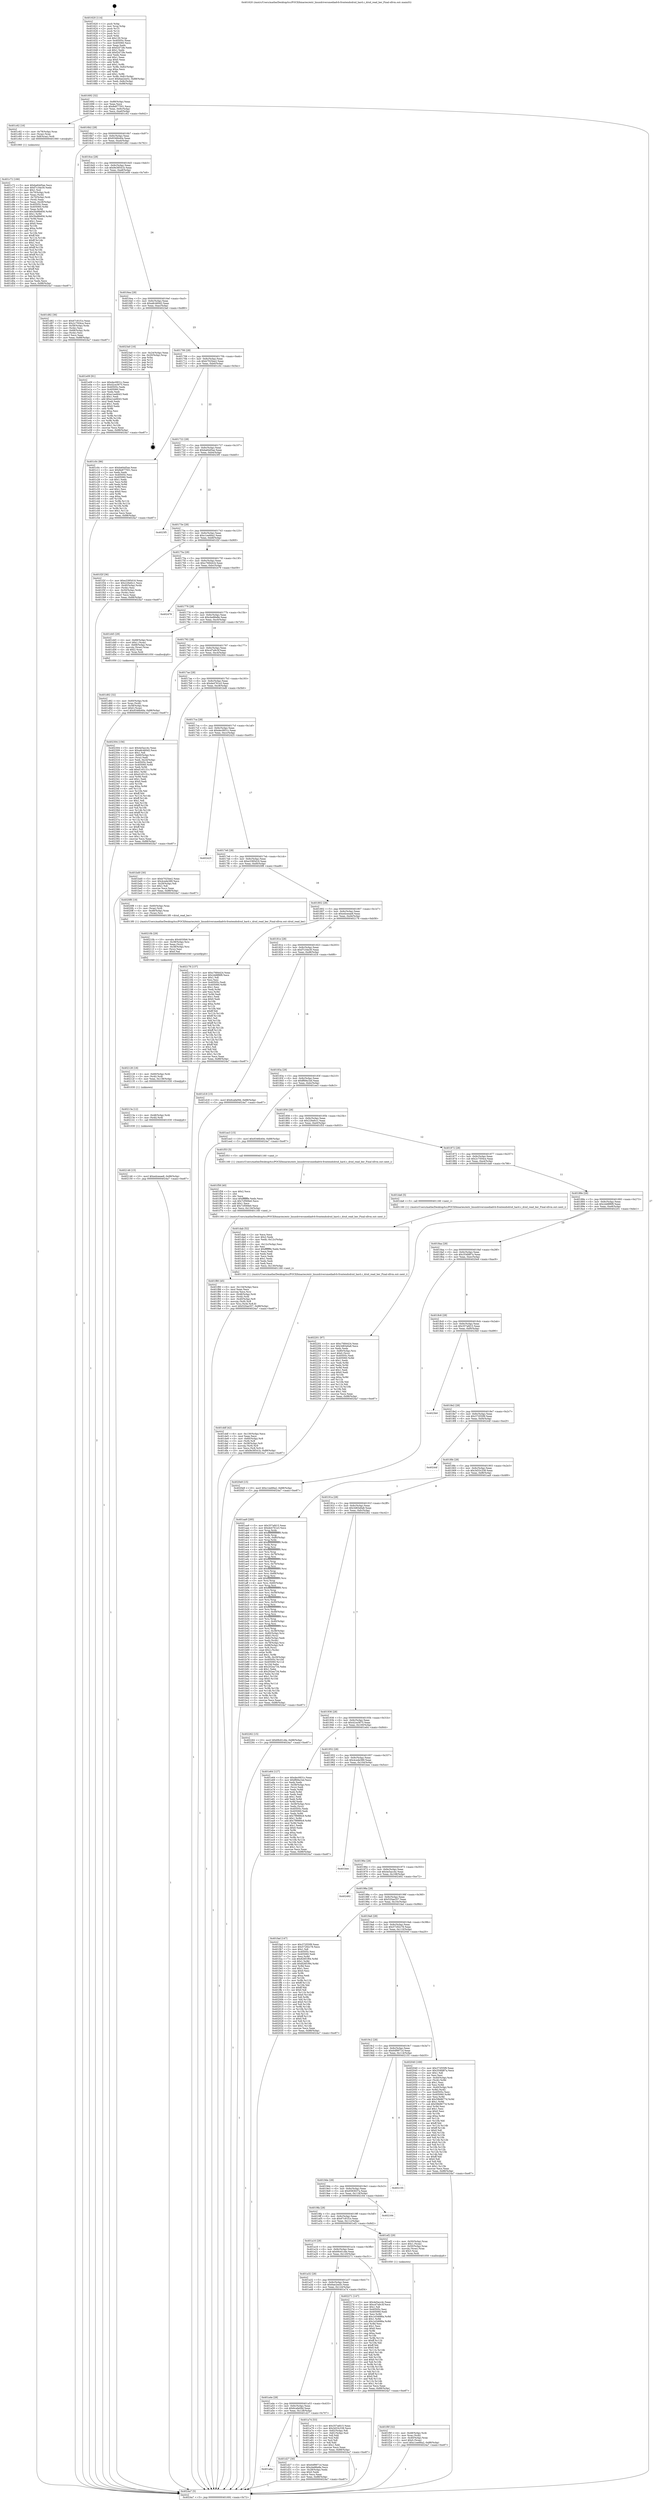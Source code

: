 digraph "0x401620" {
  label = "0x401620 (/mnt/c/Users/mathe/Desktop/tcc/POCII/binaries/extr_linuxdriversmediadvb-frontendsdrxd_hard.c_drxd_read_ber_Final-ollvm.out::main(0))"
  labelloc = "t"
  node[shape=record]

  Entry [label="",width=0.3,height=0.3,shape=circle,fillcolor=black,style=filled]
  "0x401692" [label="{
     0x401692 [32]\l
     | [instrs]\l
     &nbsp;&nbsp;0x401692 \<+6\>: mov -0x88(%rbp),%eax\l
     &nbsp;&nbsp;0x401698 \<+2\>: mov %eax,%ecx\l
     &nbsp;&nbsp;0x40169a \<+6\>: sub $0x8e877501,%ecx\l
     &nbsp;&nbsp;0x4016a0 \<+6\>: mov %eax,-0x9c(%rbp)\l
     &nbsp;&nbsp;0x4016a6 \<+6\>: mov %ecx,-0xa0(%rbp)\l
     &nbsp;&nbsp;0x4016ac \<+6\>: je 0000000000401c62 \<main+0x642\>\l
  }"]
  "0x401c62" [label="{
     0x401c62 [16]\l
     | [instrs]\l
     &nbsp;&nbsp;0x401c62 \<+4\>: mov -0x78(%rbp),%rax\l
     &nbsp;&nbsp;0x401c66 \<+3\>: mov (%rax),%rax\l
     &nbsp;&nbsp;0x401c69 \<+4\>: mov 0x8(%rax),%rdi\l
     &nbsp;&nbsp;0x401c6d \<+5\>: call 0000000000401060 \<atoi@plt\>\l
     | [calls]\l
     &nbsp;&nbsp;0x401060 \{1\} (unknown)\l
  }"]
  "0x4016b2" [label="{
     0x4016b2 [28]\l
     | [instrs]\l
     &nbsp;&nbsp;0x4016b2 \<+5\>: jmp 00000000004016b7 \<main+0x97\>\l
     &nbsp;&nbsp;0x4016b7 \<+6\>: mov -0x9c(%rbp),%eax\l
     &nbsp;&nbsp;0x4016bd \<+5\>: sub $0x9346b40e,%eax\l
     &nbsp;&nbsp;0x4016c2 \<+6\>: mov %eax,-0xa4(%rbp)\l
     &nbsp;&nbsp;0x4016c8 \<+6\>: je 0000000000401d82 \<main+0x762\>\l
  }"]
  Exit [label="",width=0.3,height=0.3,shape=circle,fillcolor=black,style=filled,peripheries=2]
  "0x401d82" [label="{
     0x401d82 [36]\l
     | [instrs]\l
     &nbsp;&nbsp;0x401d82 \<+5\>: mov $0x67c91f1e,%eax\l
     &nbsp;&nbsp;0x401d87 \<+5\>: mov $0x2c7504ce,%ecx\l
     &nbsp;&nbsp;0x401d8c \<+4\>: mov -0x58(%rbp),%rdx\l
     &nbsp;&nbsp;0x401d90 \<+2\>: mov (%rdx),%esi\l
     &nbsp;&nbsp;0x401d92 \<+4\>: mov -0x68(%rbp),%rdx\l
     &nbsp;&nbsp;0x401d96 \<+2\>: cmp (%rdx),%esi\l
     &nbsp;&nbsp;0x401d98 \<+3\>: cmovl %ecx,%eax\l
     &nbsp;&nbsp;0x401d9b \<+6\>: mov %eax,-0x88(%rbp)\l
     &nbsp;&nbsp;0x401da1 \<+5\>: jmp 00000000004024a7 \<main+0xe87\>\l
  }"]
  "0x4016ce" [label="{
     0x4016ce [28]\l
     | [instrs]\l
     &nbsp;&nbsp;0x4016ce \<+5\>: jmp 00000000004016d3 \<main+0xb3\>\l
     &nbsp;&nbsp;0x4016d3 \<+6\>: mov -0x9c(%rbp),%eax\l
     &nbsp;&nbsp;0x4016d9 \<+5\>: sub $0x9e38541b,%eax\l
     &nbsp;&nbsp;0x4016de \<+6\>: mov %eax,-0xa8(%rbp)\l
     &nbsp;&nbsp;0x4016e4 \<+6\>: je 0000000000401e09 \<main+0x7e9\>\l
  }"]
  "0x402146" [label="{
     0x402146 [15]\l
     | [instrs]\l
     &nbsp;&nbsp;0x402146 \<+10\>: movl $0xedceeae8,-0x88(%rbp)\l
     &nbsp;&nbsp;0x402150 \<+5\>: jmp 00000000004024a7 \<main+0xe87\>\l
  }"]
  "0x401e09" [label="{
     0x401e09 [91]\l
     | [instrs]\l
     &nbsp;&nbsp;0x401e09 \<+5\>: mov $0xdec0831c,%eax\l
     &nbsp;&nbsp;0x401e0e \<+5\>: mov $0x42ce3675,%ecx\l
     &nbsp;&nbsp;0x401e13 \<+7\>: mov 0x40505c,%edx\l
     &nbsp;&nbsp;0x401e1a \<+7\>: mov 0x405060,%esi\l
     &nbsp;&nbsp;0x401e21 \<+2\>: mov %edx,%edi\l
     &nbsp;&nbsp;0x401e23 \<+6\>: sub $0xe1ee6643,%edi\l
     &nbsp;&nbsp;0x401e29 \<+3\>: sub $0x1,%edi\l
     &nbsp;&nbsp;0x401e2c \<+6\>: add $0xe1ee6643,%edi\l
     &nbsp;&nbsp;0x401e32 \<+3\>: imul %edi,%edx\l
     &nbsp;&nbsp;0x401e35 \<+3\>: and $0x1,%edx\l
     &nbsp;&nbsp;0x401e38 \<+3\>: cmp $0x0,%edx\l
     &nbsp;&nbsp;0x401e3b \<+4\>: sete %r8b\l
     &nbsp;&nbsp;0x401e3f \<+3\>: cmp $0xa,%esi\l
     &nbsp;&nbsp;0x401e42 \<+4\>: setl %r9b\l
     &nbsp;&nbsp;0x401e46 \<+3\>: mov %r8b,%r10b\l
     &nbsp;&nbsp;0x401e49 \<+3\>: and %r9b,%r10b\l
     &nbsp;&nbsp;0x401e4c \<+3\>: xor %r9b,%r8b\l
     &nbsp;&nbsp;0x401e4f \<+3\>: or %r8b,%r10b\l
     &nbsp;&nbsp;0x401e52 \<+4\>: test $0x1,%r10b\l
     &nbsp;&nbsp;0x401e56 \<+3\>: cmovne %ecx,%eax\l
     &nbsp;&nbsp;0x401e59 \<+6\>: mov %eax,-0x88(%rbp)\l
     &nbsp;&nbsp;0x401e5f \<+5\>: jmp 00000000004024a7 \<main+0xe87\>\l
  }"]
  "0x4016ea" [label="{
     0x4016ea [28]\l
     | [instrs]\l
     &nbsp;&nbsp;0x4016ea \<+5\>: jmp 00000000004016ef \<main+0xcf\>\l
     &nbsp;&nbsp;0x4016ef \<+6\>: mov -0x9c(%rbp),%eax\l
     &nbsp;&nbsp;0x4016f5 \<+5\>: sub $0xa8c460d2,%eax\l
     &nbsp;&nbsp;0x4016fa \<+6\>: mov %eax,-0xac(%rbp)\l
     &nbsp;&nbsp;0x401700 \<+6\>: je 00000000004023a0 \<main+0xd80\>\l
  }"]
  "0x40213a" [label="{
     0x40213a [12]\l
     | [instrs]\l
     &nbsp;&nbsp;0x40213a \<+4\>: mov -0x48(%rbp),%rdi\l
     &nbsp;&nbsp;0x40213e \<+3\>: mov (%rdi),%rdi\l
     &nbsp;&nbsp;0x402141 \<+5\>: call 0000000000401030 \<free@plt\>\l
     | [calls]\l
     &nbsp;&nbsp;0x401030 \{1\} (unknown)\l
  }"]
  "0x4023a0" [label="{
     0x4023a0 [16]\l
     | [instrs]\l
     &nbsp;&nbsp;0x4023a0 \<+3\>: mov -0x24(%rbp),%eax\l
     &nbsp;&nbsp;0x4023a3 \<+4\>: lea -0x20(%rbp),%rsp\l
     &nbsp;&nbsp;0x4023a7 \<+1\>: pop %rbx\l
     &nbsp;&nbsp;0x4023a8 \<+2\>: pop %r12\l
     &nbsp;&nbsp;0x4023aa \<+2\>: pop %r14\l
     &nbsp;&nbsp;0x4023ac \<+2\>: pop %r15\l
     &nbsp;&nbsp;0x4023ae \<+1\>: pop %rbp\l
     &nbsp;&nbsp;0x4023af \<+1\>: ret\l
  }"]
  "0x401706" [label="{
     0x401706 [28]\l
     | [instrs]\l
     &nbsp;&nbsp;0x401706 \<+5\>: jmp 000000000040170b \<main+0xeb\>\l
     &nbsp;&nbsp;0x40170b \<+6\>: mov -0x9c(%rbp),%eax\l
     &nbsp;&nbsp;0x401711 \<+5\>: sub $0xb7025ee2,%eax\l
     &nbsp;&nbsp;0x401716 \<+6\>: mov %eax,-0xb0(%rbp)\l
     &nbsp;&nbsp;0x40171c \<+6\>: je 0000000000401c0c \<main+0x5ec\>\l
  }"]
  "0x402128" [label="{
     0x402128 [18]\l
     | [instrs]\l
     &nbsp;&nbsp;0x402128 \<+4\>: mov -0x60(%rbp),%rdi\l
     &nbsp;&nbsp;0x40212c \<+3\>: mov (%rdi),%rdi\l
     &nbsp;&nbsp;0x40212f \<+6\>: mov %eax,-0x138(%rbp)\l
     &nbsp;&nbsp;0x402135 \<+5\>: call 0000000000401030 \<free@plt\>\l
     | [calls]\l
     &nbsp;&nbsp;0x401030 \{1\} (unknown)\l
  }"]
  "0x401c0c" [label="{
     0x401c0c [86]\l
     | [instrs]\l
     &nbsp;&nbsp;0x401c0c \<+5\>: mov $0xba64d5ae,%eax\l
     &nbsp;&nbsp;0x401c11 \<+5\>: mov $0x8e877501,%ecx\l
     &nbsp;&nbsp;0x401c16 \<+2\>: xor %edx,%edx\l
     &nbsp;&nbsp;0x401c18 \<+7\>: mov 0x40505c,%esi\l
     &nbsp;&nbsp;0x401c1f \<+7\>: mov 0x405060,%edi\l
     &nbsp;&nbsp;0x401c26 \<+3\>: sub $0x1,%edx\l
     &nbsp;&nbsp;0x401c29 \<+3\>: mov %esi,%r8d\l
     &nbsp;&nbsp;0x401c2c \<+3\>: add %edx,%r8d\l
     &nbsp;&nbsp;0x401c2f \<+4\>: imul %r8d,%esi\l
     &nbsp;&nbsp;0x401c33 \<+3\>: and $0x1,%esi\l
     &nbsp;&nbsp;0x401c36 \<+3\>: cmp $0x0,%esi\l
     &nbsp;&nbsp;0x401c39 \<+4\>: sete %r9b\l
     &nbsp;&nbsp;0x401c3d \<+3\>: cmp $0xa,%edi\l
     &nbsp;&nbsp;0x401c40 \<+4\>: setl %r10b\l
     &nbsp;&nbsp;0x401c44 \<+3\>: mov %r9b,%r11b\l
     &nbsp;&nbsp;0x401c47 \<+3\>: and %r10b,%r11b\l
     &nbsp;&nbsp;0x401c4a \<+3\>: xor %r10b,%r9b\l
     &nbsp;&nbsp;0x401c4d \<+3\>: or %r9b,%r11b\l
     &nbsp;&nbsp;0x401c50 \<+4\>: test $0x1,%r11b\l
     &nbsp;&nbsp;0x401c54 \<+3\>: cmovne %ecx,%eax\l
     &nbsp;&nbsp;0x401c57 \<+6\>: mov %eax,-0x88(%rbp)\l
     &nbsp;&nbsp;0x401c5d \<+5\>: jmp 00000000004024a7 \<main+0xe87\>\l
  }"]
  "0x401722" [label="{
     0x401722 [28]\l
     | [instrs]\l
     &nbsp;&nbsp;0x401722 \<+5\>: jmp 0000000000401727 \<main+0x107\>\l
     &nbsp;&nbsp;0x401727 \<+6\>: mov -0x9c(%rbp),%eax\l
     &nbsp;&nbsp;0x40172d \<+5\>: sub $0xba64d5ae,%eax\l
     &nbsp;&nbsp;0x401732 \<+6\>: mov %eax,-0xb4(%rbp)\l
     &nbsp;&nbsp;0x401738 \<+6\>: je 00000000004023f5 \<main+0xdd5\>\l
  }"]
  "0x40210b" [label="{
     0x40210b [29]\l
     | [instrs]\l
     &nbsp;&nbsp;0x40210b \<+10\>: movabs $0x4030b6,%rdi\l
     &nbsp;&nbsp;0x402115 \<+4\>: mov -0x38(%rbp),%rsi\l
     &nbsp;&nbsp;0x402119 \<+2\>: mov %eax,(%rsi)\l
     &nbsp;&nbsp;0x40211b \<+4\>: mov -0x38(%rbp),%rsi\l
     &nbsp;&nbsp;0x40211f \<+2\>: mov (%rsi),%esi\l
     &nbsp;&nbsp;0x402121 \<+2\>: mov $0x0,%al\l
     &nbsp;&nbsp;0x402123 \<+5\>: call 0000000000401040 \<printf@plt\>\l
     | [calls]\l
     &nbsp;&nbsp;0x401040 \{1\} (unknown)\l
  }"]
  "0x4023f5" [label="{
     0x4023f5\l
  }", style=dashed]
  "0x40173e" [label="{
     0x40173e [28]\l
     | [instrs]\l
     &nbsp;&nbsp;0x40173e \<+5\>: jmp 0000000000401743 \<main+0x123\>\l
     &nbsp;&nbsp;0x401743 \<+6\>: mov -0x9c(%rbp),%eax\l
     &nbsp;&nbsp;0x401749 \<+5\>: sub $0xc1ee66a2,%eax\l
     &nbsp;&nbsp;0x40174e \<+6\>: mov %eax,-0xb8(%rbp)\l
     &nbsp;&nbsp;0x401754 \<+6\>: je 0000000000401f2f \<main+0x90f\>\l
  }"]
  "0x401f80" [label="{
     0x401f80 [45]\l
     | [instrs]\l
     &nbsp;&nbsp;0x401f80 \<+6\>: mov -0x134(%rbp),%ecx\l
     &nbsp;&nbsp;0x401f86 \<+3\>: imul %eax,%ecx\l
     &nbsp;&nbsp;0x401f89 \<+3\>: movslq %ecx,%rsi\l
     &nbsp;&nbsp;0x401f8c \<+4\>: mov -0x48(%rbp),%rdi\l
     &nbsp;&nbsp;0x401f90 \<+3\>: mov (%rdi),%rdi\l
     &nbsp;&nbsp;0x401f93 \<+4\>: mov -0x40(%rbp),%r8\l
     &nbsp;&nbsp;0x401f97 \<+3\>: movslq (%r8),%r8\l
     &nbsp;&nbsp;0x401f9a \<+4\>: mov %rsi,(%rdi,%r8,8)\l
     &nbsp;&nbsp;0x401f9e \<+10\>: movl $0x520ae357,-0x88(%rbp)\l
     &nbsp;&nbsp;0x401fa8 \<+5\>: jmp 00000000004024a7 \<main+0xe87\>\l
  }"]
  "0x401f2f" [label="{
     0x401f2f [36]\l
     | [instrs]\l
     &nbsp;&nbsp;0x401f2f \<+5\>: mov $0xe3385d16,%eax\l
     &nbsp;&nbsp;0x401f34 \<+5\>: mov $0x226efcc1,%ecx\l
     &nbsp;&nbsp;0x401f39 \<+4\>: mov -0x40(%rbp),%rdx\l
     &nbsp;&nbsp;0x401f3d \<+2\>: mov (%rdx),%esi\l
     &nbsp;&nbsp;0x401f3f \<+4\>: mov -0x50(%rbp),%rdx\l
     &nbsp;&nbsp;0x401f43 \<+2\>: cmp (%rdx),%esi\l
     &nbsp;&nbsp;0x401f45 \<+3\>: cmovl %ecx,%eax\l
     &nbsp;&nbsp;0x401f48 \<+6\>: mov %eax,-0x88(%rbp)\l
     &nbsp;&nbsp;0x401f4e \<+5\>: jmp 00000000004024a7 \<main+0xe87\>\l
  }"]
  "0x40175a" [label="{
     0x40175a [28]\l
     | [instrs]\l
     &nbsp;&nbsp;0x40175a \<+5\>: jmp 000000000040175f \<main+0x13f\>\l
     &nbsp;&nbsp;0x40175f \<+6\>: mov -0x9c(%rbp),%eax\l
     &nbsp;&nbsp;0x401765 \<+5\>: sub $0xc7684424,%eax\l
     &nbsp;&nbsp;0x40176a \<+6\>: mov %eax,-0xbc(%rbp)\l
     &nbsp;&nbsp;0x401770 \<+6\>: je 0000000000402479 \<main+0xe59\>\l
  }"]
  "0x401f58" [label="{
     0x401f58 [40]\l
     | [instrs]\l
     &nbsp;&nbsp;0x401f58 \<+5\>: mov $0x2,%ecx\l
     &nbsp;&nbsp;0x401f5d \<+1\>: cltd\l
     &nbsp;&nbsp;0x401f5e \<+2\>: idiv %ecx\l
     &nbsp;&nbsp;0x401f60 \<+6\>: imul $0xfffffffe,%edx,%ecx\l
     &nbsp;&nbsp;0x401f66 \<+6\>: sub $0x7cf569e0,%ecx\l
     &nbsp;&nbsp;0x401f6c \<+3\>: add $0x1,%ecx\l
     &nbsp;&nbsp;0x401f6f \<+6\>: add $0x7cf569e0,%ecx\l
     &nbsp;&nbsp;0x401f75 \<+6\>: mov %ecx,-0x134(%rbp)\l
     &nbsp;&nbsp;0x401f7b \<+5\>: call 0000000000401160 \<next_i\>\l
     | [calls]\l
     &nbsp;&nbsp;0x401160 \{1\} (/mnt/c/Users/mathe/Desktop/tcc/POCII/binaries/extr_linuxdriversmediadvb-frontendsdrxd_hard.c_drxd_read_ber_Final-ollvm.out::next_i)\l
  }"]
  "0x402479" [label="{
     0x402479\l
  }", style=dashed]
  "0x401776" [label="{
     0x401776 [28]\l
     | [instrs]\l
     &nbsp;&nbsp;0x401776 \<+5\>: jmp 000000000040177b \<main+0x15b\>\l
     &nbsp;&nbsp;0x40177b \<+6\>: mov -0x9c(%rbp),%eax\l
     &nbsp;&nbsp;0x401781 \<+5\>: sub $0xcbe86e8e,%eax\l
     &nbsp;&nbsp;0x401786 \<+6\>: mov %eax,-0xc0(%rbp)\l
     &nbsp;&nbsp;0x40178c \<+6\>: je 0000000000401d45 \<main+0x725\>\l
  }"]
  "0x401f0f" [label="{
     0x401f0f [32]\l
     | [instrs]\l
     &nbsp;&nbsp;0x401f0f \<+4\>: mov -0x48(%rbp),%rdi\l
     &nbsp;&nbsp;0x401f13 \<+3\>: mov %rax,(%rdi)\l
     &nbsp;&nbsp;0x401f16 \<+4\>: mov -0x40(%rbp),%rax\l
     &nbsp;&nbsp;0x401f1a \<+6\>: movl $0x0,(%rax)\l
     &nbsp;&nbsp;0x401f20 \<+10\>: movl $0xc1ee66a2,-0x88(%rbp)\l
     &nbsp;&nbsp;0x401f2a \<+5\>: jmp 00000000004024a7 \<main+0xe87\>\l
  }"]
  "0x401d45" [label="{
     0x401d45 [29]\l
     | [instrs]\l
     &nbsp;&nbsp;0x401d45 \<+4\>: mov -0x68(%rbp),%rax\l
     &nbsp;&nbsp;0x401d49 \<+6\>: movl $0x1,(%rax)\l
     &nbsp;&nbsp;0x401d4f \<+4\>: mov -0x68(%rbp),%rax\l
     &nbsp;&nbsp;0x401d53 \<+3\>: movslq (%rax),%rax\l
     &nbsp;&nbsp;0x401d56 \<+4\>: shl $0x2,%rax\l
     &nbsp;&nbsp;0x401d5a \<+3\>: mov %rax,%rdi\l
     &nbsp;&nbsp;0x401d5d \<+5\>: call 0000000000401050 \<malloc@plt\>\l
     | [calls]\l
     &nbsp;&nbsp;0x401050 \{1\} (unknown)\l
  }"]
  "0x401792" [label="{
     0x401792 [28]\l
     | [instrs]\l
     &nbsp;&nbsp;0x401792 \<+5\>: jmp 0000000000401797 \<main+0x177\>\l
     &nbsp;&nbsp;0x401797 \<+6\>: mov -0x9c(%rbp),%eax\l
     &nbsp;&nbsp;0x40179d \<+5\>: sub $0xcd7a9c3f,%eax\l
     &nbsp;&nbsp;0x4017a2 \<+6\>: mov %eax,-0xc4(%rbp)\l
     &nbsp;&nbsp;0x4017a8 \<+6\>: je 0000000000402304 \<main+0xce4\>\l
  }"]
  "0x401ddf" [label="{
     0x401ddf [42]\l
     | [instrs]\l
     &nbsp;&nbsp;0x401ddf \<+6\>: mov -0x130(%rbp),%ecx\l
     &nbsp;&nbsp;0x401de5 \<+3\>: imul %eax,%ecx\l
     &nbsp;&nbsp;0x401de8 \<+4\>: mov -0x60(%rbp),%r8\l
     &nbsp;&nbsp;0x401dec \<+3\>: mov (%r8),%r8\l
     &nbsp;&nbsp;0x401def \<+4\>: mov -0x58(%rbp),%r9\l
     &nbsp;&nbsp;0x401df3 \<+3\>: movslq (%r9),%r9\l
     &nbsp;&nbsp;0x401df6 \<+4\>: mov %ecx,(%r8,%r9,4)\l
     &nbsp;&nbsp;0x401dfa \<+10\>: movl $0x9e38541b,-0x88(%rbp)\l
     &nbsp;&nbsp;0x401e04 \<+5\>: jmp 00000000004024a7 \<main+0xe87\>\l
  }"]
  "0x402304" [label="{
     0x402304 [156]\l
     | [instrs]\l
     &nbsp;&nbsp;0x402304 \<+5\>: mov $0x4e5acc4c,%eax\l
     &nbsp;&nbsp;0x402309 \<+5\>: mov $0xa8c460d2,%ecx\l
     &nbsp;&nbsp;0x40230e \<+2\>: mov $0x1,%dl\l
     &nbsp;&nbsp;0x402310 \<+4\>: mov -0x80(%rbp),%rsi\l
     &nbsp;&nbsp;0x402314 \<+2\>: mov (%rsi),%edi\l
     &nbsp;&nbsp;0x402316 \<+3\>: mov %edi,-0x24(%rbp)\l
     &nbsp;&nbsp;0x402319 \<+7\>: mov 0x40505c,%edi\l
     &nbsp;&nbsp;0x402320 \<+8\>: mov 0x405060,%r8d\l
     &nbsp;&nbsp;0x402328 \<+3\>: mov %edi,%r9d\l
     &nbsp;&nbsp;0x40232b \<+7\>: add $0xd145131c,%r9d\l
     &nbsp;&nbsp;0x402332 \<+4\>: sub $0x1,%r9d\l
     &nbsp;&nbsp;0x402336 \<+7\>: sub $0xd145131c,%r9d\l
     &nbsp;&nbsp;0x40233d \<+4\>: imul %r9d,%edi\l
     &nbsp;&nbsp;0x402341 \<+3\>: and $0x1,%edi\l
     &nbsp;&nbsp;0x402344 \<+3\>: cmp $0x0,%edi\l
     &nbsp;&nbsp;0x402347 \<+4\>: sete %r10b\l
     &nbsp;&nbsp;0x40234b \<+4\>: cmp $0xa,%r8d\l
     &nbsp;&nbsp;0x40234f \<+4\>: setl %r11b\l
     &nbsp;&nbsp;0x402353 \<+3\>: mov %r10b,%bl\l
     &nbsp;&nbsp;0x402356 \<+3\>: xor $0xff,%bl\l
     &nbsp;&nbsp;0x402359 \<+3\>: mov %r11b,%r14b\l
     &nbsp;&nbsp;0x40235c \<+4\>: xor $0xff,%r14b\l
     &nbsp;&nbsp;0x402360 \<+3\>: xor $0x1,%dl\l
     &nbsp;&nbsp;0x402363 \<+3\>: mov %bl,%r15b\l
     &nbsp;&nbsp;0x402366 \<+4\>: and $0xff,%r15b\l
     &nbsp;&nbsp;0x40236a \<+3\>: and %dl,%r10b\l
     &nbsp;&nbsp;0x40236d \<+3\>: mov %r14b,%r12b\l
     &nbsp;&nbsp;0x402370 \<+4\>: and $0xff,%r12b\l
     &nbsp;&nbsp;0x402374 \<+3\>: and %dl,%r11b\l
     &nbsp;&nbsp;0x402377 \<+3\>: or %r10b,%r15b\l
     &nbsp;&nbsp;0x40237a \<+3\>: or %r11b,%r12b\l
     &nbsp;&nbsp;0x40237d \<+3\>: xor %r12b,%r15b\l
     &nbsp;&nbsp;0x402380 \<+3\>: or %r14b,%bl\l
     &nbsp;&nbsp;0x402383 \<+3\>: xor $0xff,%bl\l
     &nbsp;&nbsp;0x402386 \<+3\>: or $0x1,%dl\l
     &nbsp;&nbsp;0x402389 \<+2\>: and %dl,%bl\l
     &nbsp;&nbsp;0x40238b \<+3\>: or %bl,%r15b\l
     &nbsp;&nbsp;0x40238e \<+4\>: test $0x1,%r15b\l
     &nbsp;&nbsp;0x402392 \<+3\>: cmovne %ecx,%eax\l
     &nbsp;&nbsp;0x402395 \<+6\>: mov %eax,-0x88(%rbp)\l
     &nbsp;&nbsp;0x40239b \<+5\>: jmp 00000000004024a7 \<main+0xe87\>\l
  }"]
  "0x4017ae" [label="{
     0x4017ae [28]\l
     | [instrs]\l
     &nbsp;&nbsp;0x4017ae \<+5\>: jmp 00000000004017b3 \<main+0x193\>\l
     &nbsp;&nbsp;0x4017b3 \<+6\>: mov -0x9c(%rbp),%eax\l
     &nbsp;&nbsp;0x4017b9 \<+5\>: sub $0xde4761e3,%eax\l
     &nbsp;&nbsp;0x4017be \<+6\>: mov %eax,-0xc8(%rbp)\l
     &nbsp;&nbsp;0x4017c4 \<+6\>: je 0000000000401bd0 \<main+0x5b0\>\l
  }"]
  "0x401dab" [label="{
     0x401dab [52]\l
     | [instrs]\l
     &nbsp;&nbsp;0x401dab \<+2\>: xor %ecx,%ecx\l
     &nbsp;&nbsp;0x401dad \<+5\>: mov $0x2,%edx\l
     &nbsp;&nbsp;0x401db2 \<+6\>: mov %edx,-0x12c(%rbp)\l
     &nbsp;&nbsp;0x401db8 \<+1\>: cltd\l
     &nbsp;&nbsp;0x401db9 \<+6\>: mov -0x12c(%rbp),%esi\l
     &nbsp;&nbsp;0x401dbf \<+2\>: idiv %esi\l
     &nbsp;&nbsp;0x401dc1 \<+6\>: imul $0xfffffffe,%edx,%edx\l
     &nbsp;&nbsp;0x401dc7 \<+2\>: mov %ecx,%edi\l
     &nbsp;&nbsp;0x401dc9 \<+2\>: sub %edx,%edi\l
     &nbsp;&nbsp;0x401dcb \<+2\>: mov %ecx,%edx\l
     &nbsp;&nbsp;0x401dcd \<+3\>: sub $0x1,%edx\l
     &nbsp;&nbsp;0x401dd0 \<+2\>: add %edx,%edi\l
     &nbsp;&nbsp;0x401dd2 \<+2\>: sub %edi,%ecx\l
     &nbsp;&nbsp;0x401dd4 \<+6\>: mov %ecx,-0x130(%rbp)\l
     &nbsp;&nbsp;0x401dda \<+5\>: call 0000000000401160 \<next_i\>\l
     | [calls]\l
     &nbsp;&nbsp;0x401160 \{1\} (/mnt/c/Users/mathe/Desktop/tcc/POCII/binaries/extr_linuxdriversmediadvb-frontendsdrxd_hard.c_drxd_read_ber_Final-ollvm.out::next_i)\l
  }"]
  "0x401bd0" [label="{
     0x401bd0 [30]\l
     | [instrs]\l
     &nbsp;&nbsp;0x401bd0 \<+5\>: mov $0xb7025ee2,%eax\l
     &nbsp;&nbsp;0x401bd5 \<+5\>: mov $0x4cede389,%ecx\l
     &nbsp;&nbsp;0x401bda \<+3\>: mov -0x29(%rbp),%dl\l
     &nbsp;&nbsp;0x401bdd \<+3\>: test $0x1,%dl\l
     &nbsp;&nbsp;0x401be0 \<+3\>: cmovne %ecx,%eax\l
     &nbsp;&nbsp;0x401be3 \<+6\>: mov %eax,-0x88(%rbp)\l
     &nbsp;&nbsp;0x401be9 \<+5\>: jmp 00000000004024a7 \<main+0xe87\>\l
  }"]
  "0x4017ca" [label="{
     0x4017ca [28]\l
     | [instrs]\l
     &nbsp;&nbsp;0x4017ca \<+5\>: jmp 00000000004017cf \<main+0x1af\>\l
     &nbsp;&nbsp;0x4017cf \<+6\>: mov -0x9c(%rbp),%eax\l
     &nbsp;&nbsp;0x4017d5 \<+5\>: sub $0xdec0831c,%eax\l
     &nbsp;&nbsp;0x4017da \<+6\>: mov %eax,-0xcc(%rbp)\l
     &nbsp;&nbsp;0x4017e0 \<+6\>: je 0000000000402425 \<main+0xe05\>\l
  }"]
  "0x401d62" [label="{
     0x401d62 [32]\l
     | [instrs]\l
     &nbsp;&nbsp;0x401d62 \<+4\>: mov -0x60(%rbp),%rdi\l
     &nbsp;&nbsp;0x401d66 \<+3\>: mov %rax,(%rdi)\l
     &nbsp;&nbsp;0x401d69 \<+4\>: mov -0x58(%rbp),%rax\l
     &nbsp;&nbsp;0x401d6d \<+6\>: movl $0x0,(%rax)\l
     &nbsp;&nbsp;0x401d73 \<+10\>: movl $0x9346b40e,-0x88(%rbp)\l
     &nbsp;&nbsp;0x401d7d \<+5\>: jmp 00000000004024a7 \<main+0xe87\>\l
  }"]
  "0x402425" [label="{
     0x402425\l
  }", style=dashed]
  "0x4017e6" [label="{
     0x4017e6 [28]\l
     | [instrs]\l
     &nbsp;&nbsp;0x4017e6 \<+5\>: jmp 00000000004017eb \<main+0x1cb\>\l
     &nbsp;&nbsp;0x4017eb \<+6\>: mov -0x9c(%rbp),%eax\l
     &nbsp;&nbsp;0x4017f1 \<+5\>: sub $0xe3385d16,%eax\l
     &nbsp;&nbsp;0x4017f6 \<+6\>: mov %eax,-0xd0(%rbp)\l
     &nbsp;&nbsp;0x4017fc \<+6\>: je 00000000004020f8 \<main+0xad8\>\l
  }"]
  "0x401a6a" [label="{
     0x401a6a\l
  }", style=dashed]
  "0x4020f8" [label="{
     0x4020f8 [19]\l
     | [instrs]\l
     &nbsp;&nbsp;0x4020f8 \<+4\>: mov -0x60(%rbp),%rax\l
     &nbsp;&nbsp;0x4020fc \<+3\>: mov (%rax),%rdi\l
     &nbsp;&nbsp;0x4020ff \<+4\>: mov -0x48(%rbp),%rax\l
     &nbsp;&nbsp;0x402103 \<+3\>: mov (%rax),%rsi\l
     &nbsp;&nbsp;0x402106 \<+5\>: call 00000000004013f0 \<drxd_read_ber\>\l
     | [calls]\l
     &nbsp;&nbsp;0x4013f0 \{1\} (/mnt/c/Users/mathe/Desktop/tcc/POCII/binaries/extr_linuxdriversmediadvb-frontendsdrxd_hard.c_drxd_read_ber_Final-ollvm.out::drxd_read_ber)\l
  }"]
  "0x401802" [label="{
     0x401802 [28]\l
     | [instrs]\l
     &nbsp;&nbsp;0x401802 \<+5\>: jmp 0000000000401807 \<main+0x1e7\>\l
     &nbsp;&nbsp;0x401807 \<+6\>: mov -0x9c(%rbp),%eax\l
     &nbsp;&nbsp;0x40180d \<+5\>: sub $0xedceeae8,%eax\l
     &nbsp;&nbsp;0x401812 \<+6\>: mov %eax,-0xd4(%rbp)\l
     &nbsp;&nbsp;0x401818 \<+6\>: je 0000000000402178 \<main+0xb58\>\l
  }"]
  "0x401d27" [label="{
     0x401d27 [30]\l
     | [instrs]\l
     &nbsp;&nbsp;0x401d27 \<+5\>: mov $0x64f9971d,%eax\l
     &nbsp;&nbsp;0x401d2c \<+5\>: mov $0xcbe86e8e,%ecx\l
     &nbsp;&nbsp;0x401d31 \<+3\>: mov -0x28(%rbp),%edx\l
     &nbsp;&nbsp;0x401d34 \<+3\>: cmp $0x0,%edx\l
     &nbsp;&nbsp;0x401d37 \<+3\>: cmove %ecx,%eax\l
     &nbsp;&nbsp;0x401d3a \<+6\>: mov %eax,-0x88(%rbp)\l
     &nbsp;&nbsp;0x401d40 \<+5\>: jmp 00000000004024a7 \<main+0xe87\>\l
  }"]
  "0x402178" [label="{
     0x402178 [137]\l
     | [instrs]\l
     &nbsp;&nbsp;0x402178 \<+5\>: mov $0xc7684424,%eax\l
     &nbsp;&nbsp;0x40217d \<+5\>: mov $0x2dd8f6f9,%ecx\l
     &nbsp;&nbsp;0x402182 \<+2\>: mov $0x1,%dl\l
     &nbsp;&nbsp;0x402184 \<+2\>: xor %esi,%esi\l
     &nbsp;&nbsp;0x402186 \<+7\>: mov 0x40505c,%edi\l
     &nbsp;&nbsp;0x40218d \<+8\>: mov 0x405060,%r8d\l
     &nbsp;&nbsp;0x402195 \<+3\>: sub $0x1,%esi\l
     &nbsp;&nbsp;0x402198 \<+3\>: mov %edi,%r9d\l
     &nbsp;&nbsp;0x40219b \<+3\>: add %esi,%r9d\l
     &nbsp;&nbsp;0x40219e \<+4\>: imul %r9d,%edi\l
     &nbsp;&nbsp;0x4021a2 \<+3\>: and $0x1,%edi\l
     &nbsp;&nbsp;0x4021a5 \<+3\>: cmp $0x0,%edi\l
     &nbsp;&nbsp;0x4021a8 \<+4\>: sete %r10b\l
     &nbsp;&nbsp;0x4021ac \<+4\>: cmp $0xa,%r8d\l
     &nbsp;&nbsp;0x4021b0 \<+4\>: setl %r11b\l
     &nbsp;&nbsp;0x4021b4 \<+3\>: mov %r10b,%bl\l
     &nbsp;&nbsp;0x4021b7 \<+3\>: xor $0xff,%bl\l
     &nbsp;&nbsp;0x4021ba \<+3\>: mov %r11b,%r14b\l
     &nbsp;&nbsp;0x4021bd \<+4\>: xor $0xff,%r14b\l
     &nbsp;&nbsp;0x4021c1 \<+3\>: xor $0x1,%dl\l
     &nbsp;&nbsp;0x4021c4 \<+3\>: mov %bl,%r15b\l
     &nbsp;&nbsp;0x4021c7 \<+4\>: and $0xff,%r15b\l
     &nbsp;&nbsp;0x4021cb \<+3\>: and %dl,%r10b\l
     &nbsp;&nbsp;0x4021ce \<+3\>: mov %r14b,%r12b\l
     &nbsp;&nbsp;0x4021d1 \<+4\>: and $0xff,%r12b\l
     &nbsp;&nbsp;0x4021d5 \<+3\>: and %dl,%r11b\l
     &nbsp;&nbsp;0x4021d8 \<+3\>: or %r10b,%r15b\l
     &nbsp;&nbsp;0x4021db \<+3\>: or %r11b,%r12b\l
     &nbsp;&nbsp;0x4021de \<+3\>: xor %r12b,%r15b\l
     &nbsp;&nbsp;0x4021e1 \<+3\>: or %r14b,%bl\l
     &nbsp;&nbsp;0x4021e4 \<+3\>: xor $0xff,%bl\l
     &nbsp;&nbsp;0x4021e7 \<+3\>: or $0x1,%dl\l
     &nbsp;&nbsp;0x4021ea \<+2\>: and %dl,%bl\l
     &nbsp;&nbsp;0x4021ec \<+3\>: or %bl,%r15b\l
     &nbsp;&nbsp;0x4021ef \<+4\>: test $0x1,%r15b\l
     &nbsp;&nbsp;0x4021f3 \<+3\>: cmovne %ecx,%eax\l
     &nbsp;&nbsp;0x4021f6 \<+6\>: mov %eax,-0x88(%rbp)\l
     &nbsp;&nbsp;0x4021fc \<+5\>: jmp 00000000004024a7 \<main+0xe87\>\l
  }"]
  "0x40181e" [label="{
     0x40181e [28]\l
     | [instrs]\l
     &nbsp;&nbsp;0x40181e \<+5\>: jmp 0000000000401823 \<main+0x203\>\l
     &nbsp;&nbsp;0x401823 \<+6\>: mov -0x9c(%rbp),%eax\l
     &nbsp;&nbsp;0x401829 \<+5\>: sub $0xf7c34e30,%eax\l
     &nbsp;&nbsp;0x40182e \<+6\>: mov %eax,-0xd8(%rbp)\l
     &nbsp;&nbsp;0x401834 \<+6\>: je 0000000000401d18 \<main+0x6f8\>\l
  }"]
  "0x401c72" [label="{
     0x401c72 [166]\l
     | [instrs]\l
     &nbsp;&nbsp;0x401c72 \<+5\>: mov $0xba64d5ae,%ecx\l
     &nbsp;&nbsp;0x401c77 \<+5\>: mov $0xf7c34e30,%edx\l
     &nbsp;&nbsp;0x401c7c \<+3\>: mov $0x1,%sil\l
     &nbsp;&nbsp;0x401c7f \<+4\>: mov -0x70(%rbp),%rdi\l
     &nbsp;&nbsp;0x401c83 \<+2\>: mov %eax,(%rdi)\l
     &nbsp;&nbsp;0x401c85 \<+4\>: mov -0x70(%rbp),%rdi\l
     &nbsp;&nbsp;0x401c89 \<+2\>: mov (%rdi),%eax\l
     &nbsp;&nbsp;0x401c8b \<+3\>: mov %eax,-0x28(%rbp)\l
     &nbsp;&nbsp;0x401c8e \<+7\>: mov 0x40505c,%eax\l
     &nbsp;&nbsp;0x401c95 \<+8\>: mov 0x405060,%r8d\l
     &nbsp;&nbsp;0x401c9d \<+3\>: mov %eax,%r9d\l
     &nbsp;&nbsp;0x401ca0 \<+7\>: add $0x5bd8b856,%r9d\l
     &nbsp;&nbsp;0x401ca7 \<+4\>: sub $0x1,%r9d\l
     &nbsp;&nbsp;0x401cab \<+7\>: sub $0x5bd8b856,%r9d\l
     &nbsp;&nbsp;0x401cb2 \<+4\>: imul %r9d,%eax\l
     &nbsp;&nbsp;0x401cb6 \<+3\>: and $0x1,%eax\l
     &nbsp;&nbsp;0x401cb9 \<+3\>: cmp $0x0,%eax\l
     &nbsp;&nbsp;0x401cbc \<+4\>: sete %r10b\l
     &nbsp;&nbsp;0x401cc0 \<+4\>: cmp $0xa,%r8d\l
     &nbsp;&nbsp;0x401cc4 \<+4\>: setl %r11b\l
     &nbsp;&nbsp;0x401cc8 \<+3\>: mov %r10b,%bl\l
     &nbsp;&nbsp;0x401ccb \<+3\>: xor $0xff,%bl\l
     &nbsp;&nbsp;0x401cce \<+3\>: mov %r11b,%r14b\l
     &nbsp;&nbsp;0x401cd1 \<+4\>: xor $0xff,%r14b\l
     &nbsp;&nbsp;0x401cd5 \<+4\>: xor $0x1,%sil\l
     &nbsp;&nbsp;0x401cd9 \<+3\>: mov %bl,%r15b\l
     &nbsp;&nbsp;0x401cdc \<+4\>: and $0xff,%r15b\l
     &nbsp;&nbsp;0x401ce0 \<+3\>: and %sil,%r10b\l
     &nbsp;&nbsp;0x401ce3 \<+3\>: mov %r14b,%r12b\l
     &nbsp;&nbsp;0x401ce6 \<+4\>: and $0xff,%r12b\l
     &nbsp;&nbsp;0x401cea \<+3\>: and %sil,%r11b\l
     &nbsp;&nbsp;0x401ced \<+3\>: or %r10b,%r15b\l
     &nbsp;&nbsp;0x401cf0 \<+3\>: or %r11b,%r12b\l
     &nbsp;&nbsp;0x401cf3 \<+3\>: xor %r12b,%r15b\l
     &nbsp;&nbsp;0x401cf6 \<+3\>: or %r14b,%bl\l
     &nbsp;&nbsp;0x401cf9 \<+3\>: xor $0xff,%bl\l
     &nbsp;&nbsp;0x401cfc \<+4\>: or $0x1,%sil\l
     &nbsp;&nbsp;0x401d00 \<+3\>: and %sil,%bl\l
     &nbsp;&nbsp;0x401d03 \<+3\>: or %bl,%r15b\l
     &nbsp;&nbsp;0x401d06 \<+4\>: test $0x1,%r15b\l
     &nbsp;&nbsp;0x401d0a \<+3\>: cmovne %edx,%ecx\l
     &nbsp;&nbsp;0x401d0d \<+6\>: mov %ecx,-0x88(%rbp)\l
     &nbsp;&nbsp;0x401d13 \<+5\>: jmp 00000000004024a7 \<main+0xe87\>\l
  }"]
  "0x401d18" [label="{
     0x401d18 [15]\l
     | [instrs]\l
     &nbsp;&nbsp;0x401d18 \<+10\>: movl $0x6cafa09d,-0x88(%rbp)\l
     &nbsp;&nbsp;0x401d22 \<+5\>: jmp 00000000004024a7 \<main+0xe87\>\l
  }"]
  "0x40183a" [label="{
     0x40183a [28]\l
     | [instrs]\l
     &nbsp;&nbsp;0x40183a \<+5\>: jmp 000000000040183f \<main+0x21f\>\l
     &nbsp;&nbsp;0x40183f \<+6\>: mov -0x9c(%rbp),%eax\l
     &nbsp;&nbsp;0x401845 \<+5\>: sub $0xff49a1bd,%eax\l
     &nbsp;&nbsp;0x40184a \<+6\>: mov %eax,-0xdc(%rbp)\l
     &nbsp;&nbsp;0x401850 \<+6\>: je 0000000000401ee3 \<main+0x8c3\>\l
  }"]
  "0x401620" [label="{
     0x401620 [114]\l
     | [instrs]\l
     &nbsp;&nbsp;0x401620 \<+1\>: push %rbp\l
     &nbsp;&nbsp;0x401621 \<+3\>: mov %rsp,%rbp\l
     &nbsp;&nbsp;0x401624 \<+2\>: push %r15\l
     &nbsp;&nbsp;0x401626 \<+2\>: push %r14\l
     &nbsp;&nbsp;0x401628 \<+2\>: push %r12\l
     &nbsp;&nbsp;0x40162a \<+1\>: push %rbx\l
     &nbsp;&nbsp;0x40162b \<+7\>: sub $0x130,%rsp\l
     &nbsp;&nbsp;0x401632 \<+7\>: mov 0x40505c,%eax\l
     &nbsp;&nbsp;0x401639 \<+7\>: mov 0x405060,%ecx\l
     &nbsp;&nbsp;0x401640 \<+2\>: mov %eax,%edx\l
     &nbsp;&nbsp;0x401642 \<+6\>: sub $0xf2d72fe,%edx\l
     &nbsp;&nbsp;0x401648 \<+3\>: sub $0x1,%edx\l
     &nbsp;&nbsp;0x40164b \<+6\>: add $0xf2d72fe,%edx\l
     &nbsp;&nbsp;0x401651 \<+3\>: imul %edx,%eax\l
     &nbsp;&nbsp;0x401654 \<+3\>: and $0x1,%eax\l
     &nbsp;&nbsp;0x401657 \<+3\>: cmp $0x0,%eax\l
     &nbsp;&nbsp;0x40165a \<+4\>: sete %r8b\l
     &nbsp;&nbsp;0x40165e \<+4\>: and $0x1,%r8b\l
     &nbsp;&nbsp;0x401662 \<+7\>: mov %r8b,-0x82(%rbp)\l
     &nbsp;&nbsp;0x401669 \<+3\>: cmp $0xa,%ecx\l
     &nbsp;&nbsp;0x40166c \<+4\>: setl %r8b\l
     &nbsp;&nbsp;0x401670 \<+4\>: and $0x1,%r8b\l
     &nbsp;&nbsp;0x401674 \<+7\>: mov %r8b,-0x81(%rbp)\l
     &nbsp;&nbsp;0x40167b \<+10\>: movl $0x6ae2ee5c,-0x88(%rbp)\l
     &nbsp;&nbsp;0x401685 \<+6\>: mov %edi,-0x8c(%rbp)\l
     &nbsp;&nbsp;0x40168b \<+7\>: mov %rsi,-0x98(%rbp)\l
  }"]
  "0x401ee3" [label="{
     0x401ee3 [15]\l
     | [instrs]\l
     &nbsp;&nbsp;0x401ee3 \<+10\>: movl $0x9346b40e,-0x88(%rbp)\l
     &nbsp;&nbsp;0x401eed \<+5\>: jmp 00000000004024a7 \<main+0xe87\>\l
  }"]
  "0x401856" [label="{
     0x401856 [28]\l
     | [instrs]\l
     &nbsp;&nbsp;0x401856 \<+5\>: jmp 000000000040185b \<main+0x23b\>\l
     &nbsp;&nbsp;0x40185b \<+6\>: mov -0x9c(%rbp),%eax\l
     &nbsp;&nbsp;0x401861 \<+5\>: sub $0x226efcc1,%eax\l
     &nbsp;&nbsp;0x401866 \<+6\>: mov %eax,-0xe0(%rbp)\l
     &nbsp;&nbsp;0x40186c \<+6\>: je 0000000000401f53 \<main+0x933\>\l
  }"]
  "0x4024a7" [label="{
     0x4024a7 [5]\l
     | [instrs]\l
     &nbsp;&nbsp;0x4024a7 \<+5\>: jmp 0000000000401692 \<main+0x72\>\l
  }"]
  "0x401f53" [label="{
     0x401f53 [5]\l
     | [instrs]\l
     &nbsp;&nbsp;0x401f53 \<+5\>: call 0000000000401160 \<next_i\>\l
     | [calls]\l
     &nbsp;&nbsp;0x401160 \{1\} (/mnt/c/Users/mathe/Desktop/tcc/POCII/binaries/extr_linuxdriversmediadvb-frontendsdrxd_hard.c_drxd_read_ber_Final-ollvm.out::next_i)\l
  }"]
  "0x401872" [label="{
     0x401872 [28]\l
     | [instrs]\l
     &nbsp;&nbsp;0x401872 \<+5\>: jmp 0000000000401877 \<main+0x257\>\l
     &nbsp;&nbsp;0x401877 \<+6\>: mov -0x9c(%rbp),%eax\l
     &nbsp;&nbsp;0x40187d \<+5\>: sub $0x2c7504ce,%eax\l
     &nbsp;&nbsp;0x401882 \<+6\>: mov %eax,-0xe4(%rbp)\l
     &nbsp;&nbsp;0x401888 \<+6\>: je 0000000000401da6 \<main+0x786\>\l
  }"]
  "0x401a4e" [label="{
     0x401a4e [28]\l
     | [instrs]\l
     &nbsp;&nbsp;0x401a4e \<+5\>: jmp 0000000000401a53 \<main+0x433\>\l
     &nbsp;&nbsp;0x401a53 \<+6\>: mov -0x9c(%rbp),%eax\l
     &nbsp;&nbsp;0x401a59 \<+5\>: sub $0x6cafa09d,%eax\l
     &nbsp;&nbsp;0x401a5e \<+6\>: mov %eax,-0x128(%rbp)\l
     &nbsp;&nbsp;0x401a64 \<+6\>: je 0000000000401d27 \<main+0x707\>\l
  }"]
  "0x401da6" [label="{
     0x401da6 [5]\l
     | [instrs]\l
     &nbsp;&nbsp;0x401da6 \<+5\>: call 0000000000401160 \<next_i\>\l
     | [calls]\l
     &nbsp;&nbsp;0x401160 \{1\} (/mnt/c/Users/mathe/Desktop/tcc/POCII/binaries/extr_linuxdriversmediadvb-frontendsdrxd_hard.c_drxd_read_ber_Final-ollvm.out::next_i)\l
  }"]
  "0x40188e" [label="{
     0x40188e [28]\l
     | [instrs]\l
     &nbsp;&nbsp;0x40188e \<+5\>: jmp 0000000000401893 \<main+0x273\>\l
     &nbsp;&nbsp;0x401893 \<+6\>: mov -0x9c(%rbp),%eax\l
     &nbsp;&nbsp;0x401899 \<+5\>: sub $0x2dd8f6f9,%eax\l
     &nbsp;&nbsp;0x40189e \<+6\>: mov %eax,-0xe8(%rbp)\l
     &nbsp;&nbsp;0x4018a4 \<+6\>: je 0000000000402201 \<main+0xbe1\>\l
  }"]
  "0x401a74" [label="{
     0x401a74 [53]\l
     | [instrs]\l
     &nbsp;&nbsp;0x401a74 \<+5\>: mov $0x357afd15,%eax\l
     &nbsp;&nbsp;0x401a79 \<+5\>: mov $0x3d33c338,%ecx\l
     &nbsp;&nbsp;0x401a7e \<+6\>: mov -0x82(%rbp),%dl\l
     &nbsp;&nbsp;0x401a84 \<+7\>: mov -0x81(%rbp),%sil\l
     &nbsp;&nbsp;0x401a8b \<+3\>: mov %dl,%dil\l
     &nbsp;&nbsp;0x401a8e \<+3\>: and %sil,%dil\l
     &nbsp;&nbsp;0x401a91 \<+3\>: xor %sil,%dl\l
     &nbsp;&nbsp;0x401a94 \<+3\>: or %dl,%dil\l
     &nbsp;&nbsp;0x401a97 \<+4\>: test $0x1,%dil\l
     &nbsp;&nbsp;0x401a9b \<+3\>: cmovne %ecx,%eax\l
     &nbsp;&nbsp;0x401a9e \<+6\>: mov %eax,-0x88(%rbp)\l
     &nbsp;&nbsp;0x401aa4 \<+5\>: jmp 00000000004024a7 \<main+0xe87\>\l
  }"]
  "0x402201" [label="{
     0x402201 [97]\l
     | [instrs]\l
     &nbsp;&nbsp;0x402201 \<+5\>: mov $0xc7684424,%eax\l
     &nbsp;&nbsp;0x402206 \<+5\>: mov $0x3d83e6a8,%ecx\l
     &nbsp;&nbsp;0x40220b \<+2\>: xor %edx,%edx\l
     &nbsp;&nbsp;0x40220d \<+4\>: mov -0x80(%rbp),%rsi\l
     &nbsp;&nbsp;0x402211 \<+6\>: movl $0x0,(%rsi)\l
     &nbsp;&nbsp;0x402217 \<+7\>: mov 0x40505c,%edi\l
     &nbsp;&nbsp;0x40221e \<+8\>: mov 0x405060,%r8d\l
     &nbsp;&nbsp;0x402226 \<+3\>: sub $0x1,%edx\l
     &nbsp;&nbsp;0x402229 \<+3\>: mov %edi,%r9d\l
     &nbsp;&nbsp;0x40222c \<+3\>: add %edx,%r9d\l
     &nbsp;&nbsp;0x40222f \<+4\>: imul %r9d,%edi\l
     &nbsp;&nbsp;0x402233 \<+3\>: and $0x1,%edi\l
     &nbsp;&nbsp;0x402236 \<+3\>: cmp $0x0,%edi\l
     &nbsp;&nbsp;0x402239 \<+4\>: sete %r10b\l
     &nbsp;&nbsp;0x40223d \<+4\>: cmp $0xa,%r8d\l
     &nbsp;&nbsp;0x402241 \<+4\>: setl %r11b\l
     &nbsp;&nbsp;0x402245 \<+3\>: mov %r10b,%bl\l
     &nbsp;&nbsp;0x402248 \<+3\>: and %r11b,%bl\l
     &nbsp;&nbsp;0x40224b \<+3\>: xor %r11b,%r10b\l
     &nbsp;&nbsp;0x40224e \<+3\>: or %r10b,%bl\l
     &nbsp;&nbsp;0x402251 \<+3\>: test $0x1,%bl\l
     &nbsp;&nbsp;0x402254 \<+3\>: cmovne %ecx,%eax\l
     &nbsp;&nbsp;0x402257 \<+6\>: mov %eax,-0x88(%rbp)\l
     &nbsp;&nbsp;0x40225d \<+5\>: jmp 00000000004024a7 \<main+0xe87\>\l
  }"]
  "0x4018aa" [label="{
     0x4018aa [28]\l
     | [instrs]\l
     &nbsp;&nbsp;0x4018aa \<+5\>: jmp 00000000004018af \<main+0x28f\>\l
     &nbsp;&nbsp;0x4018af \<+6\>: mov -0x9c(%rbp),%eax\l
     &nbsp;&nbsp;0x4018b5 \<+5\>: sub $0x354fd87a,%eax\l
     &nbsp;&nbsp;0x4018ba \<+6\>: mov %eax,-0xec(%rbp)\l
     &nbsp;&nbsp;0x4018c0 \<+6\>: je 00000000004020e9 \<main+0xac9\>\l
  }"]
  "0x401a32" [label="{
     0x401a32 [28]\l
     | [instrs]\l
     &nbsp;&nbsp;0x401a32 \<+5\>: jmp 0000000000401a37 \<main+0x417\>\l
     &nbsp;&nbsp;0x401a37 \<+6\>: mov -0x9c(%rbp),%eax\l
     &nbsp;&nbsp;0x401a3d \<+5\>: sub $0x6ae2ee5c,%eax\l
     &nbsp;&nbsp;0x401a42 \<+6\>: mov %eax,-0x124(%rbp)\l
     &nbsp;&nbsp;0x401a48 \<+6\>: je 0000000000401a74 \<main+0x454\>\l
  }"]
  "0x4020e9" [label="{
     0x4020e9 [15]\l
     | [instrs]\l
     &nbsp;&nbsp;0x4020e9 \<+10\>: movl $0xc1ee66a2,-0x88(%rbp)\l
     &nbsp;&nbsp;0x4020f3 \<+5\>: jmp 00000000004024a7 \<main+0xe87\>\l
  }"]
  "0x4018c6" [label="{
     0x4018c6 [28]\l
     | [instrs]\l
     &nbsp;&nbsp;0x4018c6 \<+5\>: jmp 00000000004018cb \<main+0x2ab\>\l
     &nbsp;&nbsp;0x4018cb \<+6\>: mov -0x9c(%rbp),%eax\l
     &nbsp;&nbsp;0x4018d1 \<+5\>: sub $0x357afd15,%eax\l
     &nbsp;&nbsp;0x4018d6 \<+6\>: mov %eax,-0xf0(%rbp)\l
     &nbsp;&nbsp;0x4018dc \<+6\>: je 00000000004023b0 \<main+0xd90\>\l
  }"]
  "0x402271" [label="{
     0x402271 [147]\l
     | [instrs]\l
     &nbsp;&nbsp;0x402271 \<+5\>: mov $0x4e5acc4c,%eax\l
     &nbsp;&nbsp;0x402276 \<+5\>: mov $0xcd7a9c3f,%ecx\l
     &nbsp;&nbsp;0x40227b \<+2\>: mov $0x1,%dl\l
     &nbsp;&nbsp;0x40227d \<+7\>: mov 0x40505c,%esi\l
     &nbsp;&nbsp;0x402284 \<+7\>: mov 0x405060,%edi\l
     &nbsp;&nbsp;0x40228b \<+3\>: mov %esi,%r8d\l
     &nbsp;&nbsp;0x40228e \<+7\>: add $0x1e54686a,%r8d\l
     &nbsp;&nbsp;0x402295 \<+4\>: sub $0x1,%r8d\l
     &nbsp;&nbsp;0x402299 \<+7\>: sub $0x1e54686a,%r8d\l
     &nbsp;&nbsp;0x4022a0 \<+4\>: imul %r8d,%esi\l
     &nbsp;&nbsp;0x4022a4 \<+3\>: and $0x1,%esi\l
     &nbsp;&nbsp;0x4022a7 \<+3\>: cmp $0x0,%esi\l
     &nbsp;&nbsp;0x4022aa \<+4\>: sete %r9b\l
     &nbsp;&nbsp;0x4022ae \<+3\>: cmp $0xa,%edi\l
     &nbsp;&nbsp;0x4022b1 \<+4\>: setl %r10b\l
     &nbsp;&nbsp;0x4022b5 \<+3\>: mov %r9b,%r11b\l
     &nbsp;&nbsp;0x4022b8 \<+4\>: xor $0xff,%r11b\l
     &nbsp;&nbsp;0x4022bc \<+3\>: mov %r10b,%bl\l
     &nbsp;&nbsp;0x4022bf \<+3\>: xor $0xff,%bl\l
     &nbsp;&nbsp;0x4022c2 \<+3\>: xor $0x0,%dl\l
     &nbsp;&nbsp;0x4022c5 \<+3\>: mov %r11b,%r14b\l
     &nbsp;&nbsp;0x4022c8 \<+4\>: and $0x0,%r14b\l
     &nbsp;&nbsp;0x4022cc \<+3\>: and %dl,%r9b\l
     &nbsp;&nbsp;0x4022cf \<+3\>: mov %bl,%r15b\l
     &nbsp;&nbsp;0x4022d2 \<+4\>: and $0x0,%r15b\l
     &nbsp;&nbsp;0x4022d6 \<+3\>: and %dl,%r10b\l
     &nbsp;&nbsp;0x4022d9 \<+3\>: or %r9b,%r14b\l
     &nbsp;&nbsp;0x4022dc \<+3\>: or %r10b,%r15b\l
     &nbsp;&nbsp;0x4022df \<+3\>: xor %r15b,%r14b\l
     &nbsp;&nbsp;0x4022e2 \<+3\>: or %bl,%r11b\l
     &nbsp;&nbsp;0x4022e5 \<+4\>: xor $0xff,%r11b\l
     &nbsp;&nbsp;0x4022e9 \<+3\>: or $0x0,%dl\l
     &nbsp;&nbsp;0x4022ec \<+3\>: and %dl,%r11b\l
     &nbsp;&nbsp;0x4022ef \<+3\>: or %r11b,%r14b\l
     &nbsp;&nbsp;0x4022f2 \<+4\>: test $0x1,%r14b\l
     &nbsp;&nbsp;0x4022f6 \<+3\>: cmovne %ecx,%eax\l
     &nbsp;&nbsp;0x4022f9 \<+6\>: mov %eax,-0x88(%rbp)\l
     &nbsp;&nbsp;0x4022ff \<+5\>: jmp 00000000004024a7 \<main+0xe87\>\l
  }"]
  "0x4023b0" [label="{
     0x4023b0\l
  }", style=dashed]
  "0x4018e2" [label="{
     0x4018e2 [28]\l
     | [instrs]\l
     &nbsp;&nbsp;0x4018e2 \<+5\>: jmp 00000000004018e7 \<main+0x2c7\>\l
     &nbsp;&nbsp;0x4018e7 \<+6\>: mov -0x9c(%rbp),%eax\l
     &nbsp;&nbsp;0x4018ed \<+5\>: sub $0x372f35f9,%eax\l
     &nbsp;&nbsp;0x4018f2 \<+6\>: mov %eax,-0xf4(%rbp)\l
     &nbsp;&nbsp;0x4018f8 \<+6\>: je 000000000040244f \<main+0xe2f\>\l
  }"]
  "0x401a16" [label="{
     0x401a16 [28]\l
     | [instrs]\l
     &nbsp;&nbsp;0x401a16 \<+5\>: jmp 0000000000401a1b \<main+0x3fb\>\l
     &nbsp;&nbsp;0x401a1b \<+6\>: mov -0x9c(%rbp),%eax\l
     &nbsp;&nbsp;0x401a21 \<+5\>: sub $0x69c61c6e,%eax\l
     &nbsp;&nbsp;0x401a26 \<+6\>: mov %eax,-0x120(%rbp)\l
     &nbsp;&nbsp;0x401a2c \<+6\>: je 0000000000402271 \<main+0xc51\>\l
  }"]
  "0x40244f" [label="{
     0x40244f\l
  }", style=dashed]
  "0x4018fe" [label="{
     0x4018fe [28]\l
     | [instrs]\l
     &nbsp;&nbsp;0x4018fe \<+5\>: jmp 0000000000401903 \<main+0x2e3\>\l
     &nbsp;&nbsp;0x401903 \<+6\>: mov -0x9c(%rbp),%eax\l
     &nbsp;&nbsp;0x401909 \<+5\>: sub $0x3d33c338,%eax\l
     &nbsp;&nbsp;0x40190e \<+6\>: mov %eax,-0xf8(%rbp)\l
     &nbsp;&nbsp;0x401914 \<+6\>: je 0000000000401aa9 \<main+0x489\>\l
  }"]
  "0x401ef2" [label="{
     0x401ef2 [29]\l
     | [instrs]\l
     &nbsp;&nbsp;0x401ef2 \<+4\>: mov -0x50(%rbp),%rax\l
     &nbsp;&nbsp;0x401ef6 \<+6\>: movl $0x1,(%rax)\l
     &nbsp;&nbsp;0x401efc \<+4\>: mov -0x50(%rbp),%rax\l
     &nbsp;&nbsp;0x401f00 \<+3\>: movslq (%rax),%rax\l
     &nbsp;&nbsp;0x401f03 \<+4\>: shl $0x3,%rax\l
     &nbsp;&nbsp;0x401f07 \<+3\>: mov %rax,%rdi\l
     &nbsp;&nbsp;0x401f0a \<+5\>: call 0000000000401050 \<malloc@plt\>\l
     | [calls]\l
     &nbsp;&nbsp;0x401050 \{1\} (unknown)\l
  }"]
  "0x401aa9" [label="{
     0x401aa9 [295]\l
     | [instrs]\l
     &nbsp;&nbsp;0x401aa9 \<+5\>: mov $0x357afd15,%eax\l
     &nbsp;&nbsp;0x401aae \<+5\>: mov $0xde4761e3,%ecx\l
     &nbsp;&nbsp;0x401ab3 \<+3\>: mov %rsp,%rdx\l
     &nbsp;&nbsp;0x401ab6 \<+4\>: add $0xfffffffffffffff0,%rdx\l
     &nbsp;&nbsp;0x401aba \<+3\>: mov %rdx,%rsp\l
     &nbsp;&nbsp;0x401abd \<+4\>: mov %rdx,-0x80(%rbp)\l
     &nbsp;&nbsp;0x401ac1 \<+3\>: mov %rsp,%rdx\l
     &nbsp;&nbsp;0x401ac4 \<+4\>: add $0xfffffffffffffff0,%rdx\l
     &nbsp;&nbsp;0x401ac8 \<+3\>: mov %rdx,%rsp\l
     &nbsp;&nbsp;0x401acb \<+3\>: mov %rsp,%rsi\l
     &nbsp;&nbsp;0x401ace \<+4\>: add $0xfffffffffffffff0,%rsi\l
     &nbsp;&nbsp;0x401ad2 \<+3\>: mov %rsi,%rsp\l
     &nbsp;&nbsp;0x401ad5 \<+4\>: mov %rsi,-0x78(%rbp)\l
     &nbsp;&nbsp;0x401ad9 \<+3\>: mov %rsp,%rsi\l
     &nbsp;&nbsp;0x401adc \<+4\>: add $0xfffffffffffffff0,%rsi\l
     &nbsp;&nbsp;0x401ae0 \<+3\>: mov %rsi,%rsp\l
     &nbsp;&nbsp;0x401ae3 \<+4\>: mov %rsi,-0x70(%rbp)\l
     &nbsp;&nbsp;0x401ae7 \<+3\>: mov %rsp,%rsi\l
     &nbsp;&nbsp;0x401aea \<+4\>: add $0xfffffffffffffff0,%rsi\l
     &nbsp;&nbsp;0x401aee \<+3\>: mov %rsi,%rsp\l
     &nbsp;&nbsp;0x401af1 \<+4\>: mov %rsi,-0x68(%rbp)\l
     &nbsp;&nbsp;0x401af5 \<+3\>: mov %rsp,%rsi\l
     &nbsp;&nbsp;0x401af8 \<+4\>: add $0xfffffffffffffff0,%rsi\l
     &nbsp;&nbsp;0x401afc \<+3\>: mov %rsi,%rsp\l
     &nbsp;&nbsp;0x401aff \<+4\>: mov %rsi,-0x60(%rbp)\l
     &nbsp;&nbsp;0x401b03 \<+3\>: mov %rsp,%rsi\l
     &nbsp;&nbsp;0x401b06 \<+4\>: add $0xfffffffffffffff0,%rsi\l
     &nbsp;&nbsp;0x401b0a \<+3\>: mov %rsi,%rsp\l
     &nbsp;&nbsp;0x401b0d \<+4\>: mov %rsi,-0x58(%rbp)\l
     &nbsp;&nbsp;0x401b11 \<+3\>: mov %rsp,%rsi\l
     &nbsp;&nbsp;0x401b14 \<+4\>: add $0xfffffffffffffff0,%rsi\l
     &nbsp;&nbsp;0x401b18 \<+3\>: mov %rsi,%rsp\l
     &nbsp;&nbsp;0x401b1b \<+4\>: mov %rsi,-0x50(%rbp)\l
     &nbsp;&nbsp;0x401b1f \<+3\>: mov %rsp,%rsi\l
     &nbsp;&nbsp;0x401b22 \<+4\>: add $0xfffffffffffffff0,%rsi\l
     &nbsp;&nbsp;0x401b26 \<+3\>: mov %rsi,%rsp\l
     &nbsp;&nbsp;0x401b29 \<+4\>: mov %rsi,-0x48(%rbp)\l
     &nbsp;&nbsp;0x401b2d \<+3\>: mov %rsp,%rsi\l
     &nbsp;&nbsp;0x401b30 \<+4\>: add $0xfffffffffffffff0,%rsi\l
     &nbsp;&nbsp;0x401b34 \<+3\>: mov %rsi,%rsp\l
     &nbsp;&nbsp;0x401b37 \<+4\>: mov %rsi,-0x40(%rbp)\l
     &nbsp;&nbsp;0x401b3b \<+3\>: mov %rsp,%rsi\l
     &nbsp;&nbsp;0x401b3e \<+4\>: add $0xfffffffffffffff0,%rsi\l
     &nbsp;&nbsp;0x401b42 \<+3\>: mov %rsi,%rsp\l
     &nbsp;&nbsp;0x401b45 \<+4\>: mov %rsi,-0x38(%rbp)\l
     &nbsp;&nbsp;0x401b49 \<+4\>: mov -0x80(%rbp),%rsi\l
     &nbsp;&nbsp;0x401b4d \<+6\>: movl $0x0,(%rsi)\l
     &nbsp;&nbsp;0x401b53 \<+6\>: mov -0x8c(%rbp),%edi\l
     &nbsp;&nbsp;0x401b59 \<+2\>: mov %edi,(%rdx)\l
     &nbsp;&nbsp;0x401b5b \<+4\>: mov -0x78(%rbp),%rsi\l
     &nbsp;&nbsp;0x401b5f \<+7\>: mov -0x98(%rbp),%r8\l
     &nbsp;&nbsp;0x401b66 \<+3\>: mov %r8,(%rsi)\l
     &nbsp;&nbsp;0x401b69 \<+3\>: cmpl $0x2,(%rdx)\l
     &nbsp;&nbsp;0x401b6c \<+4\>: setne %r9b\l
     &nbsp;&nbsp;0x401b70 \<+4\>: and $0x1,%r9b\l
     &nbsp;&nbsp;0x401b74 \<+4\>: mov %r9b,-0x29(%rbp)\l
     &nbsp;&nbsp;0x401b78 \<+8\>: mov 0x40505c,%r10d\l
     &nbsp;&nbsp;0x401b80 \<+8\>: mov 0x405060,%r11d\l
     &nbsp;&nbsp;0x401b88 \<+3\>: mov %r10d,%ebx\l
     &nbsp;&nbsp;0x401b8b \<+6\>: add $0x202ea734,%ebx\l
     &nbsp;&nbsp;0x401b91 \<+3\>: sub $0x1,%ebx\l
     &nbsp;&nbsp;0x401b94 \<+6\>: sub $0x202ea734,%ebx\l
     &nbsp;&nbsp;0x401b9a \<+4\>: imul %ebx,%r10d\l
     &nbsp;&nbsp;0x401b9e \<+4\>: and $0x1,%r10d\l
     &nbsp;&nbsp;0x401ba2 \<+4\>: cmp $0x0,%r10d\l
     &nbsp;&nbsp;0x401ba6 \<+4\>: sete %r9b\l
     &nbsp;&nbsp;0x401baa \<+4\>: cmp $0xa,%r11d\l
     &nbsp;&nbsp;0x401bae \<+4\>: setl %r14b\l
     &nbsp;&nbsp;0x401bb2 \<+3\>: mov %r9b,%r15b\l
     &nbsp;&nbsp;0x401bb5 \<+3\>: and %r14b,%r15b\l
     &nbsp;&nbsp;0x401bb8 \<+3\>: xor %r14b,%r9b\l
     &nbsp;&nbsp;0x401bbb \<+3\>: or %r9b,%r15b\l
     &nbsp;&nbsp;0x401bbe \<+4\>: test $0x1,%r15b\l
     &nbsp;&nbsp;0x401bc2 \<+3\>: cmovne %ecx,%eax\l
     &nbsp;&nbsp;0x401bc5 \<+6\>: mov %eax,-0x88(%rbp)\l
     &nbsp;&nbsp;0x401bcb \<+5\>: jmp 00000000004024a7 \<main+0xe87\>\l
  }"]
  "0x40191a" [label="{
     0x40191a [28]\l
     | [instrs]\l
     &nbsp;&nbsp;0x40191a \<+5\>: jmp 000000000040191f \<main+0x2ff\>\l
     &nbsp;&nbsp;0x40191f \<+6\>: mov -0x9c(%rbp),%eax\l
     &nbsp;&nbsp;0x401925 \<+5\>: sub $0x3d83e6a8,%eax\l
     &nbsp;&nbsp;0x40192a \<+6\>: mov %eax,-0xfc(%rbp)\l
     &nbsp;&nbsp;0x401930 \<+6\>: je 0000000000402262 \<main+0xc42\>\l
  }"]
  "0x4019fa" [label="{
     0x4019fa [28]\l
     | [instrs]\l
     &nbsp;&nbsp;0x4019fa \<+5\>: jmp 00000000004019ff \<main+0x3df\>\l
     &nbsp;&nbsp;0x4019ff \<+6\>: mov -0x9c(%rbp),%eax\l
     &nbsp;&nbsp;0x401a05 \<+5\>: sub $0x67c91f1e,%eax\l
     &nbsp;&nbsp;0x401a0a \<+6\>: mov %eax,-0x11c(%rbp)\l
     &nbsp;&nbsp;0x401a10 \<+6\>: je 0000000000401ef2 \<main+0x8d2\>\l
  }"]
  "0x402262" [label="{
     0x402262 [15]\l
     | [instrs]\l
     &nbsp;&nbsp;0x402262 \<+10\>: movl $0x69c61c6e,-0x88(%rbp)\l
     &nbsp;&nbsp;0x40226c \<+5\>: jmp 00000000004024a7 \<main+0xe87\>\l
  }"]
  "0x401936" [label="{
     0x401936 [28]\l
     | [instrs]\l
     &nbsp;&nbsp;0x401936 \<+5\>: jmp 000000000040193b \<main+0x31b\>\l
     &nbsp;&nbsp;0x40193b \<+6\>: mov -0x9c(%rbp),%eax\l
     &nbsp;&nbsp;0x401941 \<+5\>: sub $0x42ce3675,%eax\l
     &nbsp;&nbsp;0x401946 \<+6\>: mov %eax,-0x100(%rbp)\l
     &nbsp;&nbsp;0x40194c \<+6\>: je 0000000000401e64 \<main+0x844\>\l
  }"]
  "0x402164" [label="{
     0x402164\l
  }", style=dashed]
  "0x401e64" [label="{
     0x401e64 [127]\l
     | [instrs]\l
     &nbsp;&nbsp;0x401e64 \<+5\>: mov $0xdec0831c,%eax\l
     &nbsp;&nbsp;0x401e69 \<+5\>: mov $0xff49a1bd,%ecx\l
     &nbsp;&nbsp;0x401e6e \<+2\>: xor %edx,%edx\l
     &nbsp;&nbsp;0x401e70 \<+4\>: mov -0x58(%rbp),%rsi\l
     &nbsp;&nbsp;0x401e74 \<+2\>: mov (%rsi),%edi\l
     &nbsp;&nbsp;0x401e76 \<+3\>: mov %edx,%r8d\l
     &nbsp;&nbsp;0x401e79 \<+3\>: sub %edi,%r8d\l
     &nbsp;&nbsp;0x401e7c \<+2\>: mov %edx,%edi\l
     &nbsp;&nbsp;0x401e7e \<+3\>: sub $0x1,%edi\l
     &nbsp;&nbsp;0x401e81 \<+3\>: add %edi,%r8d\l
     &nbsp;&nbsp;0x401e84 \<+3\>: sub %r8d,%edx\l
     &nbsp;&nbsp;0x401e87 \<+4\>: mov -0x58(%rbp),%rsi\l
     &nbsp;&nbsp;0x401e8b \<+2\>: mov %edx,(%rsi)\l
     &nbsp;&nbsp;0x401e8d \<+7\>: mov 0x40505c,%edx\l
     &nbsp;&nbsp;0x401e94 \<+7\>: mov 0x405060,%edi\l
     &nbsp;&nbsp;0x401e9b \<+3\>: mov %edx,%r8d\l
     &nbsp;&nbsp;0x401e9e \<+7\>: sub $0x7f9989c9,%r8d\l
     &nbsp;&nbsp;0x401ea5 \<+4\>: sub $0x1,%r8d\l
     &nbsp;&nbsp;0x401ea9 \<+7\>: add $0x7f9989c9,%r8d\l
     &nbsp;&nbsp;0x401eb0 \<+4\>: imul %r8d,%edx\l
     &nbsp;&nbsp;0x401eb4 \<+3\>: and $0x1,%edx\l
     &nbsp;&nbsp;0x401eb7 \<+3\>: cmp $0x0,%edx\l
     &nbsp;&nbsp;0x401eba \<+4\>: sete %r9b\l
     &nbsp;&nbsp;0x401ebe \<+3\>: cmp $0xa,%edi\l
     &nbsp;&nbsp;0x401ec1 \<+4\>: setl %r10b\l
     &nbsp;&nbsp;0x401ec5 \<+3\>: mov %r9b,%r11b\l
     &nbsp;&nbsp;0x401ec8 \<+3\>: and %r10b,%r11b\l
     &nbsp;&nbsp;0x401ecb \<+3\>: xor %r10b,%r9b\l
     &nbsp;&nbsp;0x401ece \<+3\>: or %r9b,%r11b\l
     &nbsp;&nbsp;0x401ed1 \<+4\>: test $0x1,%r11b\l
     &nbsp;&nbsp;0x401ed5 \<+3\>: cmovne %ecx,%eax\l
     &nbsp;&nbsp;0x401ed8 \<+6\>: mov %eax,-0x88(%rbp)\l
     &nbsp;&nbsp;0x401ede \<+5\>: jmp 00000000004024a7 \<main+0xe87\>\l
  }"]
  "0x401952" [label="{
     0x401952 [28]\l
     | [instrs]\l
     &nbsp;&nbsp;0x401952 \<+5\>: jmp 0000000000401957 \<main+0x337\>\l
     &nbsp;&nbsp;0x401957 \<+6\>: mov -0x9c(%rbp),%eax\l
     &nbsp;&nbsp;0x40195d \<+5\>: sub $0x4cede389,%eax\l
     &nbsp;&nbsp;0x401962 \<+6\>: mov %eax,-0x104(%rbp)\l
     &nbsp;&nbsp;0x401968 \<+6\>: je 0000000000401bee \<main+0x5ce\>\l
  }"]
  "0x4019de" [label="{
     0x4019de [28]\l
     | [instrs]\l
     &nbsp;&nbsp;0x4019de \<+5\>: jmp 00000000004019e3 \<main+0x3c3\>\l
     &nbsp;&nbsp;0x4019e3 \<+6\>: mov -0x9c(%rbp),%eax\l
     &nbsp;&nbsp;0x4019e9 \<+5\>: sub $0x6583637a,%eax\l
     &nbsp;&nbsp;0x4019ee \<+6\>: mov %eax,-0x118(%rbp)\l
     &nbsp;&nbsp;0x4019f4 \<+6\>: je 0000000000402164 \<main+0xb44\>\l
  }"]
  "0x401bee" [label="{
     0x401bee\l
  }", style=dashed]
  "0x40196e" [label="{
     0x40196e [28]\l
     | [instrs]\l
     &nbsp;&nbsp;0x40196e \<+5\>: jmp 0000000000401973 \<main+0x353\>\l
     &nbsp;&nbsp;0x401973 \<+6\>: mov -0x9c(%rbp),%eax\l
     &nbsp;&nbsp;0x401979 \<+5\>: sub $0x4e5acc4c,%eax\l
     &nbsp;&nbsp;0x40197e \<+6\>: mov %eax,-0x108(%rbp)\l
     &nbsp;&nbsp;0x401984 \<+6\>: je 0000000000402492 \<main+0xe72\>\l
  }"]
  "0x402155" [label="{
     0x402155\l
  }", style=dashed]
  "0x402492" [label="{
     0x402492\l
  }", style=dashed]
  "0x40198a" [label="{
     0x40198a [28]\l
     | [instrs]\l
     &nbsp;&nbsp;0x40198a \<+5\>: jmp 000000000040198f \<main+0x36f\>\l
     &nbsp;&nbsp;0x40198f \<+6\>: mov -0x9c(%rbp),%eax\l
     &nbsp;&nbsp;0x401995 \<+5\>: sub $0x520ae357,%eax\l
     &nbsp;&nbsp;0x40199a \<+6\>: mov %eax,-0x10c(%rbp)\l
     &nbsp;&nbsp;0x4019a0 \<+6\>: je 0000000000401fad \<main+0x98d\>\l
  }"]
  "0x4019c2" [label="{
     0x4019c2 [28]\l
     | [instrs]\l
     &nbsp;&nbsp;0x4019c2 \<+5\>: jmp 00000000004019c7 \<main+0x3a7\>\l
     &nbsp;&nbsp;0x4019c7 \<+6\>: mov -0x9c(%rbp),%eax\l
     &nbsp;&nbsp;0x4019cd \<+5\>: sub $0x64f9971d,%eax\l
     &nbsp;&nbsp;0x4019d2 \<+6\>: mov %eax,-0x114(%rbp)\l
     &nbsp;&nbsp;0x4019d8 \<+6\>: je 0000000000402155 \<main+0xb35\>\l
  }"]
  "0x401fad" [label="{
     0x401fad [147]\l
     | [instrs]\l
     &nbsp;&nbsp;0x401fad \<+5\>: mov $0x372f35f9,%eax\l
     &nbsp;&nbsp;0x401fb2 \<+5\>: mov $0x57292c78,%ecx\l
     &nbsp;&nbsp;0x401fb7 \<+2\>: mov $0x1,%dl\l
     &nbsp;&nbsp;0x401fb9 \<+7\>: mov 0x40505c,%esi\l
     &nbsp;&nbsp;0x401fc0 \<+7\>: mov 0x405060,%edi\l
     &nbsp;&nbsp;0x401fc7 \<+3\>: mov %esi,%r8d\l
     &nbsp;&nbsp;0x401fca \<+7\>: sub $0x826f1f94,%r8d\l
     &nbsp;&nbsp;0x401fd1 \<+4\>: sub $0x1,%r8d\l
     &nbsp;&nbsp;0x401fd5 \<+7\>: add $0x826f1f94,%r8d\l
     &nbsp;&nbsp;0x401fdc \<+4\>: imul %r8d,%esi\l
     &nbsp;&nbsp;0x401fe0 \<+3\>: and $0x1,%esi\l
     &nbsp;&nbsp;0x401fe3 \<+3\>: cmp $0x0,%esi\l
     &nbsp;&nbsp;0x401fe6 \<+4\>: sete %r9b\l
     &nbsp;&nbsp;0x401fea \<+3\>: cmp $0xa,%edi\l
     &nbsp;&nbsp;0x401fed \<+4\>: setl %r10b\l
     &nbsp;&nbsp;0x401ff1 \<+3\>: mov %r9b,%r11b\l
     &nbsp;&nbsp;0x401ff4 \<+4\>: xor $0xff,%r11b\l
     &nbsp;&nbsp;0x401ff8 \<+3\>: mov %r10b,%bl\l
     &nbsp;&nbsp;0x401ffb \<+3\>: xor $0xff,%bl\l
     &nbsp;&nbsp;0x401ffe \<+3\>: xor $0x0,%dl\l
     &nbsp;&nbsp;0x402001 \<+3\>: mov %r11b,%r14b\l
     &nbsp;&nbsp;0x402004 \<+4\>: and $0x0,%r14b\l
     &nbsp;&nbsp;0x402008 \<+3\>: and %dl,%r9b\l
     &nbsp;&nbsp;0x40200b \<+3\>: mov %bl,%r15b\l
     &nbsp;&nbsp;0x40200e \<+4\>: and $0x0,%r15b\l
     &nbsp;&nbsp;0x402012 \<+3\>: and %dl,%r10b\l
     &nbsp;&nbsp;0x402015 \<+3\>: or %r9b,%r14b\l
     &nbsp;&nbsp;0x402018 \<+3\>: or %r10b,%r15b\l
     &nbsp;&nbsp;0x40201b \<+3\>: xor %r15b,%r14b\l
     &nbsp;&nbsp;0x40201e \<+3\>: or %bl,%r11b\l
     &nbsp;&nbsp;0x402021 \<+4\>: xor $0xff,%r11b\l
     &nbsp;&nbsp;0x402025 \<+3\>: or $0x0,%dl\l
     &nbsp;&nbsp;0x402028 \<+3\>: and %dl,%r11b\l
     &nbsp;&nbsp;0x40202b \<+3\>: or %r11b,%r14b\l
     &nbsp;&nbsp;0x40202e \<+4\>: test $0x1,%r14b\l
     &nbsp;&nbsp;0x402032 \<+3\>: cmovne %ecx,%eax\l
     &nbsp;&nbsp;0x402035 \<+6\>: mov %eax,-0x88(%rbp)\l
     &nbsp;&nbsp;0x40203b \<+5\>: jmp 00000000004024a7 \<main+0xe87\>\l
  }"]
  "0x4019a6" [label="{
     0x4019a6 [28]\l
     | [instrs]\l
     &nbsp;&nbsp;0x4019a6 \<+5\>: jmp 00000000004019ab \<main+0x38b\>\l
     &nbsp;&nbsp;0x4019ab \<+6\>: mov -0x9c(%rbp),%eax\l
     &nbsp;&nbsp;0x4019b1 \<+5\>: sub $0x57292c78,%eax\l
     &nbsp;&nbsp;0x4019b6 \<+6\>: mov %eax,-0x110(%rbp)\l
     &nbsp;&nbsp;0x4019bc \<+6\>: je 0000000000402040 \<main+0xa20\>\l
  }"]
  "0x402040" [label="{
     0x402040 [169]\l
     | [instrs]\l
     &nbsp;&nbsp;0x402040 \<+5\>: mov $0x372f35f9,%eax\l
     &nbsp;&nbsp;0x402045 \<+5\>: mov $0x354fd87a,%ecx\l
     &nbsp;&nbsp;0x40204a \<+2\>: mov $0x1,%dl\l
     &nbsp;&nbsp;0x40204c \<+2\>: xor %esi,%esi\l
     &nbsp;&nbsp;0x40204e \<+4\>: mov -0x40(%rbp),%rdi\l
     &nbsp;&nbsp;0x402052 \<+3\>: mov (%rdi),%r8d\l
     &nbsp;&nbsp;0x402055 \<+3\>: sub $0x1,%esi\l
     &nbsp;&nbsp;0x402058 \<+3\>: sub %esi,%r8d\l
     &nbsp;&nbsp;0x40205b \<+4\>: mov -0x40(%rbp),%rdi\l
     &nbsp;&nbsp;0x40205f \<+3\>: mov %r8d,(%rdi)\l
     &nbsp;&nbsp;0x402062 \<+7\>: mov 0x40505c,%esi\l
     &nbsp;&nbsp;0x402069 \<+8\>: mov 0x405060,%r8d\l
     &nbsp;&nbsp;0x402071 \<+3\>: mov %esi,%r9d\l
     &nbsp;&nbsp;0x402074 \<+7\>: add $0x59b9677d,%r9d\l
     &nbsp;&nbsp;0x40207b \<+4\>: sub $0x1,%r9d\l
     &nbsp;&nbsp;0x40207f \<+7\>: sub $0x59b9677d,%r9d\l
     &nbsp;&nbsp;0x402086 \<+4\>: imul %r9d,%esi\l
     &nbsp;&nbsp;0x40208a \<+3\>: and $0x1,%esi\l
     &nbsp;&nbsp;0x40208d \<+3\>: cmp $0x0,%esi\l
     &nbsp;&nbsp;0x402090 \<+4\>: sete %r10b\l
     &nbsp;&nbsp;0x402094 \<+4\>: cmp $0xa,%r8d\l
     &nbsp;&nbsp;0x402098 \<+4\>: setl %r11b\l
     &nbsp;&nbsp;0x40209c \<+3\>: mov %r10b,%bl\l
     &nbsp;&nbsp;0x40209f \<+3\>: xor $0xff,%bl\l
     &nbsp;&nbsp;0x4020a2 \<+3\>: mov %r11b,%r14b\l
     &nbsp;&nbsp;0x4020a5 \<+4\>: xor $0xff,%r14b\l
     &nbsp;&nbsp;0x4020a9 \<+3\>: xor $0x0,%dl\l
     &nbsp;&nbsp;0x4020ac \<+3\>: mov %bl,%r15b\l
     &nbsp;&nbsp;0x4020af \<+4\>: and $0x0,%r15b\l
     &nbsp;&nbsp;0x4020b3 \<+3\>: and %dl,%r10b\l
     &nbsp;&nbsp;0x4020b6 \<+3\>: mov %r14b,%r12b\l
     &nbsp;&nbsp;0x4020b9 \<+4\>: and $0x0,%r12b\l
     &nbsp;&nbsp;0x4020bd \<+3\>: and %dl,%r11b\l
     &nbsp;&nbsp;0x4020c0 \<+3\>: or %r10b,%r15b\l
     &nbsp;&nbsp;0x4020c3 \<+3\>: or %r11b,%r12b\l
     &nbsp;&nbsp;0x4020c6 \<+3\>: xor %r12b,%r15b\l
     &nbsp;&nbsp;0x4020c9 \<+3\>: or %r14b,%bl\l
     &nbsp;&nbsp;0x4020cc \<+3\>: xor $0xff,%bl\l
     &nbsp;&nbsp;0x4020cf \<+3\>: or $0x0,%dl\l
     &nbsp;&nbsp;0x4020d2 \<+2\>: and %dl,%bl\l
     &nbsp;&nbsp;0x4020d4 \<+3\>: or %bl,%r15b\l
     &nbsp;&nbsp;0x4020d7 \<+4\>: test $0x1,%r15b\l
     &nbsp;&nbsp;0x4020db \<+3\>: cmovne %ecx,%eax\l
     &nbsp;&nbsp;0x4020de \<+6\>: mov %eax,-0x88(%rbp)\l
     &nbsp;&nbsp;0x4020e4 \<+5\>: jmp 00000000004024a7 \<main+0xe87\>\l
  }"]
  Entry -> "0x401620" [label=" 1"]
  "0x401692" -> "0x401c62" [label=" 1"]
  "0x401692" -> "0x4016b2" [label=" 27"]
  "0x4023a0" -> Exit [label=" 1"]
  "0x4016b2" -> "0x401d82" [label=" 2"]
  "0x4016b2" -> "0x4016ce" [label=" 25"]
  "0x402304" -> "0x4024a7" [label=" 1"]
  "0x4016ce" -> "0x401e09" [label=" 1"]
  "0x4016ce" -> "0x4016ea" [label=" 24"]
  "0x402271" -> "0x4024a7" [label=" 1"]
  "0x4016ea" -> "0x4023a0" [label=" 1"]
  "0x4016ea" -> "0x401706" [label=" 23"]
  "0x402262" -> "0x4024a7" [label=" 1"]
  "0x401706" -> "0x401c0c" [label=" 1"]
  "0x401706" -> "0x401722" [label=" 22"]
  "0x402201" -> "0x4024a7" [label=" 1"]
  "0x401722" -> "0x4023f5" [label=" 0"]
  "0x401722" -> "0x40173e" [label=" 22"]
  "0x402178" -> "0x4024a7" [label=" 1"]
  "0x40173e" -> "0x401f2f" [label=" 2"]
  "0x40173e" -> "0x40175a" [label=" 20"]
  "0x402146" -> "0x4024a7" [label=" 1"]
  "0x40175a" -> "0x402479" [label=" 0"]
  "0x40175a" -> "0x401776" [label=" 20"]
  "0x40213a" -> "0x402146" [label=" 1"]
  "0x401776" -> "0x401d45" [label=" 1"]
  "0x401776" -> "0x401792" [label=" 19"]
  "0x402128" -> "0x40213a" [label=" 1"]
  "0x401792" -> "0x402304" [label=" 1"]
  "0x401792" -> "0x4017ae" [label=" 18"]
  "0x40210b" -> "0x402128" [label=" 1"]
  "0x4017ae" -> "0x401bd0" [label=" 1"]
  "0x4017ae" -> "0x4017ca" [label=" 17"]
  "0x4020f8" -> "0x40210b" [label=" 1"]
  "0x4017ca" -> "0x402425" [label=" 0"]
  "0x4017ca" -> "0x4017e6" [label=" 17"]
  "0x4020e9" -> "0x4024a7" [label=" 1"]
  "0x4017e6" -> "0x4020f8" [label=" 1"]
  "0x4017e6" -> "0x401802" [label=" 16"]
  "0x402040" -> "0x4024a7" [label=" 1"]
  "0x401802" -> "0x402178" [label=" 1"]
  "0x401802" -> "0x40181e" [label=" 15"]
  "0x401fad" -> "0x4024a7" [label=" 1"]
  "0x40181e" -> "0x401d18" [label=" 1"]
  "0x40181e" -> "0x40183a" [label=" 14"]
  "0x401f58" -> "0x401f80" [label=" 1"]
  "0x40183a" -> "0x401ee3" [label=" 1"]
  "0x40183a" -> "0x401856" [label=" 13"]
  "0x401f2f" -> "0x4024a7" [label=" 2"]
  "0x401856" -> "0x401f53" [label=" 1"]
  "0x401856" -> "0x401872" [label=" 12"]
  "0x401f0f" -> "0x4024a7" [label=" 1"]
  "0x401872" -> "0x401da6" [label=" 1"]
  "0x401872" -> "0x40188e" [label=" 11"]
  "0x401ef2" -> "0x401f0f" [label=" 1"]
  "0x40188e" -> "0x402201" [label=" 1"]
  "0x40188e" -> "0x4018aa" [label=" 10"]
  "0x401ee3" -> "0x4024a7" [label=" 1"]
  "0x4018aa" -> "0x4020e9" [label=" 1"]
  "0x4018aa" -> "0x4018c6" [label=" 9"]
  "0x401e09" -> "0x4024a7" [label=" 1"]
  "0x4018c6" -> "0x4023b0" [label=" 0"]
  "0x4018c6" -> "0x4018e2" [label=" 9"]
  "0x401ddf" -> "0x4024a7" [label=" 1"]
  "0x4018e2" -> "0x40244f" [label=" 0"]
  "0x4018e2" -> "0x4018fe" [label=" 9"]
  "0x401da6" -> "0x401dab" [label=" 1"]
  "0x4018fe" -> "0x401aa9" [label=" 1"]
  "0x4018fe" -> "0x40191a" [label=" 8"]
  "0x401d82" -> "0x4024a7" [label=" 2"]
  "0x40191a" -> "0x402262" [label=" 1"]
  "0x40191a" -> "0x401936" [label=" 7"]
  "0x401d45" -> "0x401d62" [label=" 1"]
  "0x401936" -> "0x401e64" [label=" 1"]
  "0x401936" -> "0x401952" [label=" 6"]
  "0x401d27" -> "0x4024a7" [label=" 1"]
  "0x401952" -> "0x401bee" [label=" 0"]
  "0x401952" -> "0x40196e" [label=" 6"]
  "0x401a4e" -> "0x401d27" [label=" 1"]
  "0x40196e" -> "0x402492" [label=" 0"]
  "0x40196e" -> "0x40198a" [label=" 6"]
  "0x401f80" -> "0x4024a7" [label=" 1"]
  "0x40198a" -> "0x401fad" [label=" 1"]
  "0x40198a" -> "0x4019a6" [label=" 5"]
  "0x401c72" -> "0x4024a7" [label=" 1"]
  "0x4019a6" -> "0x402040" [label=" 1"]
  "0x4019a6" -> "0x4019c2" [label=" 4"]
  "0x401d18" -> "0x4024a7" [label=" 1"]
  "0x4019c2" -> "0x402155" [label=" 0"]
  "0x4019c2" -> "0x4019de" [label=" 4"]
  "0x401a4e" -> "0x401a6a" [label=" 0"]
  "0x4019de" -> "0x402164" [label=" 0"]
  "0x4019de" -> "0x4019fa" [label=" 4"]
  "0x401d62" -> "0x4024a7" [label=" 1"]
  "0x4019fa" -> "0x401ef2" [label=" 1"]
  "0x4019fa" -> "0x401a16" [label=" 3"]
  "0x401dab" -> "0x401ddf" [label=" 1"]
  "0x401a16" -> "0x402271" [label=" 1"]
  "0x401a16" -> "0x401a32" [label=" 2"]
  "0x401e64" -> "0x4024a7" [label=" 1"]
  "0x401a32" -> "0x401a74" [label=" 1"]
  "0x401a32" -> "0x401a4e" [label=" 1"]
  "0x401a74" -> "0x4024a7" [label=" 1"]
  "0x401620" -> "0x401692" [label=" 1"]
  "0x4024a7" -> "0x401692" [label=" 27"]
  "0x401f53" -> "0x401f58" [label=" 1"]
  "0x401aa9" -> "0x4024a7" [label=" 1"]
  "0x401bd0" -> "0x4024a7" [label=" 1"]
  "0x401c0c" -> "0x4024a7" [label=" 1"]
  "0x401c62" -> "0x401c72" [label=" 1"]
}
